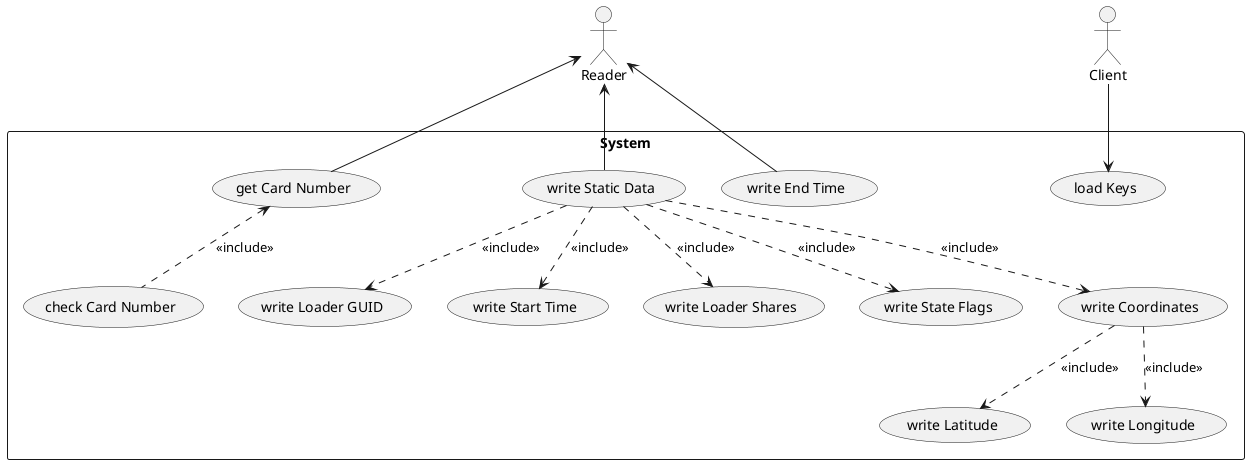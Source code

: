 @startuml

!$Usr = "Client"
!$Rdr = "Reader"

!$lK = "load Keys"

!$gSN = "get Card Number"
!$chSN = "check Card Number"
!$wSD = "write Static Data"
!$wL = "write Loader GUID"
!$wC = "write Coordinates"
!$wLat = "write Latitude"
!$wLon = "write Longitude"
!$wSt = "write Start Time"
!$wLS = "write Loader Shares"
!$wSF = "write State Flags"
!$wEd = "write End Time"

actor "$Usr" as Usr
actor "$Rdr" as Rdr

rectangle "System"{

usecase "$lK" as lK
usecase "$gSN" as gSN
usecase "$chSN" as chSN
usecase "$wSD" as wSD
usecase "$wC" as wC
usecase "$wLat" as wLat
usecase "$wLon" as wLon
usecase "$wL" as wL
usecase "$wSt" as wSt
usecase "$wLS" as wLS
usecase "$wSF" as wSF
usecase "$wEd" as wEd

Usr --> lK

gSN <.. chSN : <<include>>
Rdr <- gSN

wC ..> wLat : <<include>>
wC ..> wLon : <<include>>

wSD ..> wC : <<include>>
wSD ..> wL : <<include>>
wSD ..> wSt : <<include>>
wSD ..> wLS : <<include>>
wSD ..> wSF : <<include>>

Rdr <-- wEd
Rdr <-- wSD

}

@enduml
